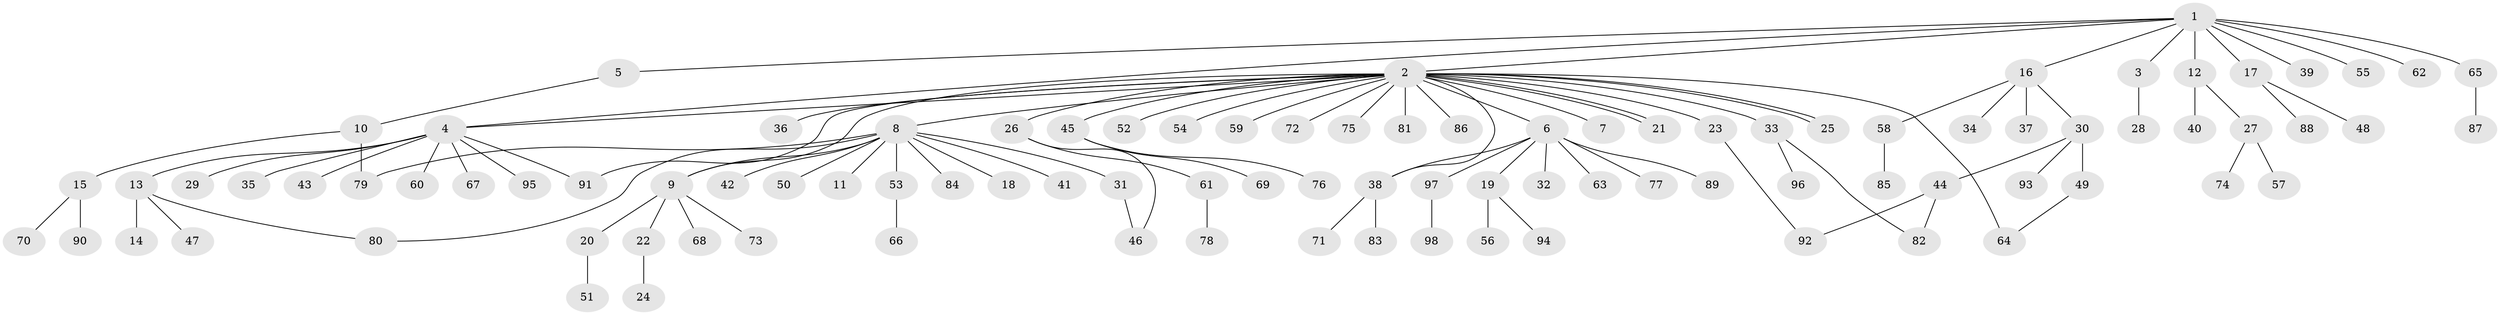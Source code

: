 // coarse degree distribution, {10: 0.014492753623188406, 22: 0.014492753623188406, 1: 0.5942028985507246, 9: 0.014492753623188406, 2: 0.2318840579710145, 7: 0.014492753623188406, 11: 0.014492753623188406, 5: 0.014492753623188406, 3: 0.07246376811594203, 4: 0.014492753623188406}
// Generated by graph-tools (version 1.1) at 2025/50/03/04/25 22:50:38]
// undirected, 98 vertices, 109 edges
graph export_dot {
  node [color=gray90,style=filled];
  1;
  2;
  3;
  4;
  5;
  6;
  7;
  8;
  9;
  10;
  11;
  12;
  13;
  14;
  15;
  16;
  17;
  18;
  19;
  20;
  21;
  22;
  23;
  24;
  25;
  26;
  27;
  28;
  29;
  30;
  31;
  32;
  33;
  34;
  35;
  36;
  37;
  38;
  39;
  40;
  41;
  42;
  43;
  44;
  45;
  46;
  47;
  48;
  49;
  50;
  51;
  52;
  53;
  54;
  55;
  56;
  57;
  58;
  59;
  60;
  61;
  62;
  63;
  64;
  65;
  66;
  67;
  68;
  69;
  70;
  71;
  72;
  73;
  74;
  75;
  76;
  77;
  78;
  79;
  80;
  81;
  82;
  83;
  84;
  85;
  86;
  87;
  88;
  89;
  90;
  91;
  92;
  93;
  94;
  95;
  96;
  97;
  98;
  1 -- 2;
  1 -- 3;
  1 -- 4;
  1 -- 5;
  1 -- 12;
  1 -- 16;
  1 -- 17;
  1 -- 39;
  1 -- 55;
  1 -- 62;
  1 -- 65;
  2 -- 4;
  2 -- 6;
  2 -- 7;
  2 -- 8;
  2 -- 9;
  2 -- 21;
  2 -- 21;
  2 -- 23;
  2 -- 25;
  2 -- 25;
  2 -- 26;
  2 -- 33;
  2 -- 36;
  2 -- 38;
  2 -- 45;
  2 -- 52;
  2 -- 54;
  2 -- 59;
  2 -- 64;
  2 -- 72;
  2 -- 75;
  2 -- 81;
  2 -- 86;
  2 -- 91;
  3 -- 28;
  4 -- 13;
  4 -- 29;
  4 -- 35;
  4 -- 43;
  4 -- 60;
  4 -- 67;
  4 -- 91;
  4 -- 95;
  5 -- 10;
  6 -- 19;
  6 -- 32;
  6 -- 38;
  6 -- 63;
  6 -- 77;
  6 -- 89;
  6 -- 97;
  8 -- 9;
  8 -- 11;
  8 -- 18;
  8 -- 31;
  8 -- 41;
  8 -- 42;
  8 -- 50;
  8 -- 53;
  8 -- 79;
  8 -- 80;
  8 -- 84;
  9 -- 20;
  9 -- 22;
  9 -- 68;
  9 -- 73;
  10 -- 15;
  10 -- 79;
  12 -- 27;
  12 -- 40;
  13 -- 14;
  13 -- 47;
  13 -- 80;
  15 -- 70;
  15 -- 90;
  16 -- 30;
  16 -- 34;
  16 -- 37;
  16 -- 58;
  17 -- 48;
  17 -- 88;
  19 -- 56;
  19 -- 94;
  20 -- 51;
  22 -- 24;
  23 -- 92;
  26 -- 46;
  26 -- 61;
  27 -- 57;
  27 -- 74;
  30 -- 44;
  30 -- 49;
  30 -- 93;
  31 -- 46;
  33 -- 82;
  33 -- 96;
  38 -- 71;
  38 -- 83;
  44 -- 82;
  44 -- 92;
  45 -- 69;
  45 -- 76;
  49 -- 64;
  53 -- 66;
  58 -- 85;
  61 -- 78;
  65 -- 87;
  97 -- 98;
}
